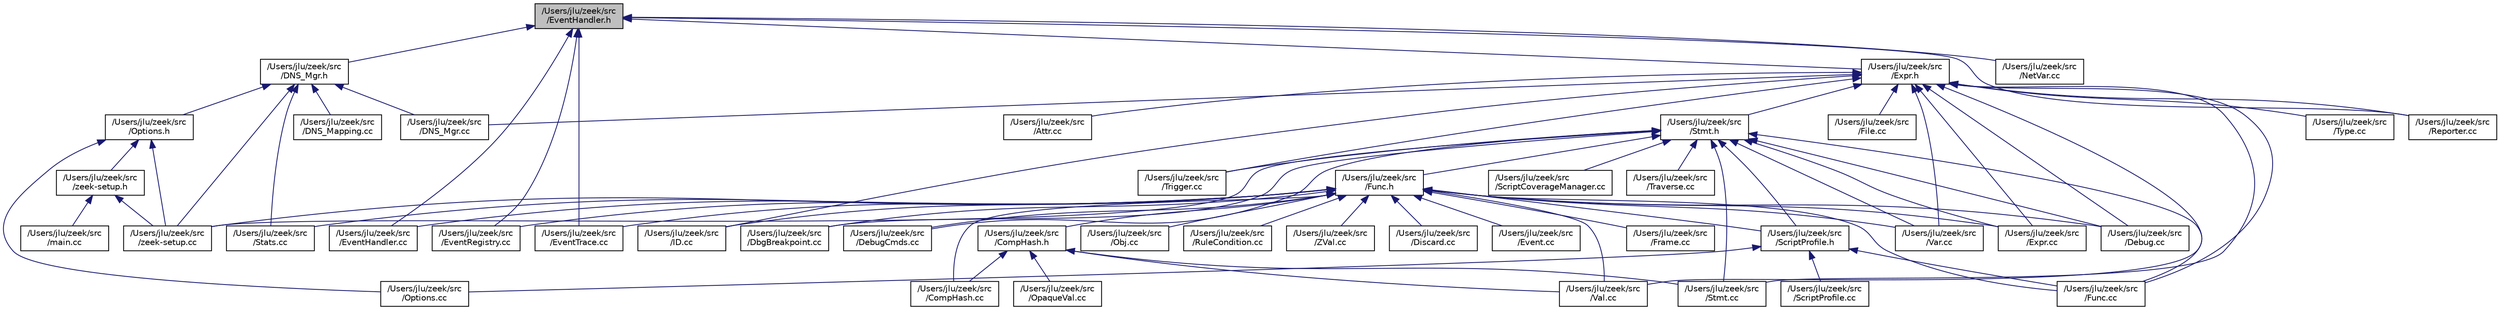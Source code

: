 digraph "/Users/jlu/zeek/src/EventHandler.h"
{
 // LATEX_PDF_SIZE
  edge [fontname="Helvetica",fontsize="10",labelfontname="Helvetica",labelfontsize="10"];
  node [fontname="Helvetica",fontsize="10",shape=record];
  Node1 [label="/Users/jlu/zeek/src\l/EventHandler.h",height=0.2,width=0.4,color="black", fillcolor="grey75", style="filled", fontcolor="black",tooltip=" "];
  Node1 -> Node2 [dir="back",color="midnightblue",fontsize="10",style="solid",fontname="Helvetica"];
  Node2 [label="/Users/jlu/zeek/src\l/DNS_Mgr.h",height=0.2,width=0.4,color="black", fillcolor="white", style="filled",URL="$d9/d72/DNS__Mgr_8h.html",tooltip=" "];
  Node2 -> Node3 [dir="back",color="midnightblue",fontsize="10",style="solid",fontname="Helvetica"];
  Node3 [label="/Users/jlu/zeek/src\l/DNS_Mapping.cc",height=0.2,width=0.4,color="black", fillcolor="white", style="filled",URL="$d9/d04/DNS__Mapping_8cc.html",tooltip=" "];
  Node2 -> Node4 [dir="back",color="midnightblue",fontsize="10",style="solid",fontname="Helvetica"];
  Node4 [label="/Users/jlu/zeek/src\l/DNS_Mgr.cc",height=0.2,width=0.4,color="black", fillcolor="white", style="filled",URL="$d4/daf/DNS__Mgr_8cc.html",tooltip=" "];
  Node2 -> Node5 [dir="back",color="midnightblue",fontsize="10",style="solid",fontname="Helvetica"];
  Node5 [label="/Users/jlu/zeek/src\l/Options.h",height=0.2,width=0.4,color="black", fillcolor="white", style="filled",URL="$d5/d76/Options_8h.html",tooltip=" "];
  Node5 -> Node6 [dir="back",color="midnightblue",fontsize="10",style="solid",fontname="Helvetica"];
  Node6 [label="/Users/jlu/zeek/src\l/Options.cc",height=0.2,width=0.4,color="black", fillcolor="white", style="filled",URL="$df/d06/Options_8cc.html",tooltip=" "];
  Node5 -> Node7 [dir="back",color="midnightblue",fontsize="10",style="solid",fontname="Helvetica"];
  Node7 [label="/Users/jlu/zeek/src\l/zeek-setup.cc",height=0.2,width=0.4,color="black", fillcolor="white", style="filled",URL="$d4/d80/zeek-setup_8cc.html",tooltip=" "];
  Node5 -> Node8 [dir="back",color="midnightblue",fontsize="10",style="solid",fontname="Helvetica"];
  Node8 [label="/Users/jlu/zeek/src\l/zeek-setup.h",height=0.2,width=0.4,color="black", fillcolor="white", style="filled",URL="$de/d98/zeek-setup_8h.html",tooltip=" "];
  Node8 -> Node9 [dir="back",color="midnightblue",fontsize="10",style="solid",fontname="Helvetica"];
  Node9 [label="/Users/jlu/zeek/src\l/main.cc",height=0.2,width=0.4,color="black", fillcolor="white", style="filled",URL="$d9/d0f/main_8cc.html",tooltip=" "];
  Node8 -> Node7 [dir="back",color="midnightblue",fontsize="10",style="solid",fontname="Helvetica"];
  Node2 -> Node10 [dir="back",color="midnightblue",fontsize="10",style="solid",fontname="Helvetica"];
  Node10 [label="/Users/jlu/zeek/src\l/Stats.cc",height=0.2,width=0.4,color="black", fillcolor="white", style="filled",URL="$db/d99/Stats_8cc.html",tooltip=" "];
  Node2 -> Node7 [dir="back",color="midnightblue",fontsize="10",style="solid",fontname="Helvetica"];
  Node1 -> Node11 [dir="back",color="midnightblue",fontsize="10",style="solid",fontname="Helvetica"];
  Node11 [label="/Users/jlu/zeek/src\l/EventHandler.cc",height=0.2,width=0.4,color="black", fillcolor="white", style="filled",URL="$d0/dff/EventHandler_8cc.html",tooltip=" "];
  Node1 -> Node12 [dir="back",color="midnightblue",fontsize="10",style="solid",fontname="Helvetica"];
  Node12 [label="/Users/jlu/zeek/src\l/EventRegistry.cc",height=0.2,width=0.4,color="black", fillcolor="white", style="filled",URL="$d0/dd8/EventRegistry_8cc.html",tooltip=" "];
  Node1 -> Node13 [dir="back",color="midnightblue",fontsize="10",style="solid",fontname="Helvetica"];
  Node13 [label="/Users/jlu/zeek/src\l/EventTrace.cc",height=0.2,width=0.4,color="black", fillcolor="white", style="filled",URL="$d9/ded/EventTrace_8cc.html",tooltip=" "];
  Node1 -> Node14 [dir="back",color="midnightblue",fontsize="10",style="solid",fontname="Helvetica"];
  Node14 [label="/Users/jlu/zeek/src\l/Expr.h",height=0.2,width=0.4,color="black", fillcolor="white", style="filled",URL="$dd/d56/Expr_8h.html",tooltip=" "];
  Node14 -> Node15 [dir="back",color="midnightblue",fontsize="10",style="solid",fontname="Helvetica"];
  Node15 [label="/Users/jlu/zeek/src\l/Attr.cc",height=0.2,width=0.4,color="black", fillcolor="white", style="filled",URL="$d0/df5/Attr_8cc.html",tooltip=" "];
  Node14 -> Node4 [dir="back",color="midnightblue",fontsize="10",style="solid",fontname="Helvetica"];
  Node14 -> Node16 [dir="back",color="midnightblue",fontsize="10",style="solid",fontname="Helvetica"];
  Node16 [label="/Users/jlu/zeek/src\l/Debug.cc",height=0.2,width=0.4,color="black", fillcolor="white", style="filled",URL="$d5/d79/Debug_8cc.html",tooltip=" "];
  Node14 -> Node17 [dir="back",color="midnightblue",fontsize="10",style="solid",fontname="Helvetica"];
  Node17 [label="/Users/jlu/zeek/src\l/Expr.cc",height=0.2,width=0.4,color="black", fillcolor="white", style="filled",URL="$de/d1c/Expr_8cc.html",tooltip=" "];
  Node14 -> Node18 [dir="back",color="midnightblue",fontsize="10",style="solid",fontname="Helvetica"];
  Node18 [label="/Users/jlu/zeek/src\l/File.cc",height=0.2,width=0.4,color="black", fillcolor="white", style="filled",URL="$da/d6d/File_8cc.html",tooltip=" "];
  Node14 -> Node19 [dir="back",color="midnightblue",fontsize="10",style="solid",fontname="Helvetica"];
  Node19 [label="/Users/jlu/zeek/src\l/Func.cc",height=0.2,width=0.4,color="black", fillcolor="white", style="filled",URL="$d4/da5/Func_8cc.html",tooltip=" "];
  Node14 -> Node20 [dir="back",color="midnightblue",fontsize="10",style="solid",fontname="Helvetica"];
  Node20 [label="/Users/jlu/zeek/src\l/ID.cc",height=0.2,width=0.4,color="black", fillcolor="white", style="filled",URL="$d1/d5f/ID_8cc.html",tooltip=" "];
  Node14 -> Node21 [dir="back",color="midnightblue",fontsize="10",style="solid",fontname="Helvetica"];
  Node21 [label="/Users/jlu/zeek/src\l/Reporter.cc",height=0.2,width=0.4,color="black", fillcolor="white", style="filled",URL="$df/de6/Reporter_8cc.html",tooltip=" "];
  Node14 -> Node22 [dir="back",color="midnightblue",fontsize="10",style="solid",fontname="Helvetica"];
  Node22 [label="/Users/jlu/zeek/src\l/Stmt.cc",height=0.2,width=0.4,color="black", fillcolor="white", style="filled",URL="$d9/dbb/Stmt_8cc.html",tooltip=" "];
  Node14 -> Node23 [dir="back",color="midnightblue",fontsize="10",style="solid",fontname="Helvetica"];
  Node23 [label="/Users/jlu/zeek/src\l/Stmt.h",height=0.2,width=0.4,color="black", fillcolor="white", style="filled",URL="$d6/dcb/Stmt_8h.html",tooltip=" "];
  Node23 -> Node24 [dir="back",color="midnightblue",fontsize="10",style="solid",fontname="Helvetica"];
  Node24 [label="/Users/jlu/zeek/src\l/DbgBreakpoint.cc",height=0.2,width=0.4,color="black", fillcolor="white", style="filled",URL="$d2/da9/DbgBreakpoint_8cc.html",tooltip=" "];
  Node23 -> Node16 [dir="back",color="midnightblue",fontsize="10",style="solid",fontname="Helvetica"];
  Node23 -> Node25 [dir="back",color="midnightblue",fontsize="10",style="solid",fontname="Helvetica"];
  Node25 [label="/Users/jlu/zeek/src\l/DebugCmds.cc",height=0.2,width=0.4,color="black", fillcolor="white", style="filled",URL="$d3/d49/DebugCmds_8cc.html",tooltip=" "];
  Node23 -> Node17 [dir="back",color="midnightblue",fontsize="10",style="solid",fontname="Helvetica"];
  Node23 -> Node19 [dir="back",color="midnightblue",fontsize="10",style="solid",fontname="Helvetica"];
  Node23 -> Node26 [dir="back",color="midnightblue",fontsize="10",style="solid",fontname="Helvetica"];
  Node26 [label="/Users/jlu/zeek/src\l/Func.h",height=0.2,width=0.4,color="black", fillcolor="white", style="filled",URL="$d2/d8a/Func_8h.html",tooltip=" "];
  Node26 -> Node27 [dir="back",color="midnightblue",fontsize="10",style="solid",fontname="Helvetica"];
  Node27 [label="/Users/jlu/zeek/src\l/CompHash.cc",height=0.2,width=0.4,color="black", fillcolor="white", style="filled",URL="$d4/d88/CompHash_8cc.html",tooltip=" "];
  Node26 -> Node28 [dir="back",color="midnightblue",fontsize="10",style="solid",fontname="Helvetica"];
  Node28 [label="/Users/jlu/zeek/src\l/CompHash.h",height=0.2,width=0.4,color="black", fillcolor="white", style="filled",URL="$d9/d0a/CompHash_8h.html",tooltip=" "];
  Node28 -> Node27 [dir="back",color="midnightblue",fontsize="10",style="solid",fontname="Helvetica"];
  Node28 -> Node29 [dir="back",color="midnightblue",fontsize="10",style="solid",fontname="Helvetica"];
  Node29 [label="/Users/jlu/zeek/src\l/OpaqueVal.cc",height=0.2,width=0.4,color="black", fillcolor="white", style="filled",URL="$d9/d5b/OpaqueVal_8cc.html",tooltip=" "];
  Node28 -> Node22 [dir="back",color="midnightblue",fontsize="10",style="solid",fontname="Helvetica"];
  Node28 -> Node30 [dir="back",color="midnightblue",fontsize="10",style="solid",fontname="Helvetica"];
  Node30 [label="/Users/jlu/zeek/src\l/Val.cc",height=0.2,width=0.4,color="black", fillcolor="white", style="filled",URL="$d8/dcc/Val_8cc.html",tooltip=" "];
  Node26 -> Node24 [dir="back",color="midnightblue",fontsize="10",style="solid",fontname="Helvetica"];
  Node26 -> Node16 [dir="back",color="midnightblue",fontsize="10",style="solid",fontname="Helvetica"];
  Node26 -> Node25 [dir="back",color="midnightblue",fontsize="10",style="solid",fontname="Helvetica"];
  Node26 -> Node31 [dir="back",color="midnightblue",fontsize="10",style="solid",fontname="Helvetica"];
  Node31 [label="/Users/jlu/zeek/src\l/Discard.cc",height=0.2,width=0.4,color="black", fillcolor="white", style="filled",URL="$d3/d2e/Discard_8cc.html",tooltip=" "];
  Node26 -> Node32 [dir="back",color="midnightblue",fontsize="10",style="solid",fontname="Helvetica"];
  Node32 [label="/Users/jlu/zeek/src\l/Event.cc",height=0.2,width=0.4,color="black", fillcolor="white", style="filled",URL="$d5/dcf/Event_8cc.html",tooltip=" "];
  Node26 -> Node11 [dir="back",color="midnightblue",fontsize="10",style="solid",fontname="Helvetica"];
  Node26 -> Node12 [dir="back",color="midnightblue",fontsize="10",style="solid",fontname="Helvetica"];
  Node26 -> Node13 [dir="back",color="midnightblue",fontsize="10",style="solid",fontname="Helvetica"];
  Node26 -> Node17 [dir="back",color="midnightblue",fontsize="10",style="solid",fontname="Helvetica"];
  Node26 -> Node33 [dir="back",color="midnightblue",fontsize="10",style="solid",fontname="Helvetica"];
  Node33 [label="/Users/jlu/zeek/src\l/Frame.cc",height=0.2,width=0.4,color="black", fillcolor="white", style="filled",URL="$d9/d7d/Frame_8cc.html",tooltip=" "];
  Node26 -> Node19 [dir="back",color="midnightblue",fontsize="10",style="solid",fontname="Helvetica"];
  Node26 -> Node20 [dir="back",color="midnightblue",fontsize="10",style="solid",fontname="Helvetica"];
  Node26 -> Node34 [dir="back",color="midnightblue",fontsize="10",style="solid",fontname="Helvetica"];
  Node34 [label="/Users/jlu/zeek/src\l/Obj.cc",height=0.2,width=0.4,color="black", fillcolor="white", style="filled",URL="$d6/dae/Obj_8cc.html",tooltip=" "];
  Node26 -> Node35 [dir="back",color="midnightblue",fontsize="10",style="solid",fontname="Helvetica"];
  Node35 [label="/Users/jlu/zeek/src\l/RuleCondition.cc",height=0.2,width=0.4,color="black", fillcolor="white", style="filled",URL="$d9/dca/RuleCondition_8cc.html",tooltip=" "];
  Node26 -> Node36 [dir="back",color="midnightblue",fontsize="10",style="solid",fontname="Helvetica"];
  Node36 [label="/Users/jlu/zeek/src\l/ScriptProfile.h",height=0.2,width=0.4,color="black", fillcolor="white", style="filled",URL="$d5/d0b/ScriptProfile_8h.html",tooltip=" "];
  Node36 -> Node19 [dir="back",color="midnightblue",fontsize="10",style="solid",fontname="Helvetica"];
  Node36 -> Node6 [dir="back",color="midnightblue",fontsize="10",style="solid",fontname="Helvetica"];
  Node36 -> Node37 [dir="back",color="midnightblue",fontsize="10",style="solid",fontname="Helvetica"];
  Node37 [label="/Users/jlu/zeek/src\l/ScriptProfile.cc",height=0.2,width=0.4,color="black", fillcolor="white", style="filled",URL="$d4/d3d/ScriptProfile_8cc.html",tooltip=" "];
  Node26 -> Node10 [dir="back",color="midnightblue",fontsize="10",style="solid",fontname="Helvetica"];
  Node26 -> Node30 [dir="back",color="midnightblue",fontsize="10",style="solid",fontname="Helvetica"];
  Node26 -> Node38 [dir="back",color="midnightblue",fontsize="10",style="solid",fontname="Helvetica"];
  Node38 [label="/Users/jlu/zeek/src\l/Var.cc",height=0.2,width=0.4,color="black", fillcolor="white", style="filled",URL="$d9/d1c/Var_8cc.html",tooltip=" "];
  Node26 -> Node39 [dir="back",color="midnightblue",fontsize="10",style="solid",fontname="Helvetica"];
  Node39 [label="/Users/jlu/zeek/src\l/ZVal.cc",height=0.2,width=0.4,color="black", fillcolor="white", style="filled",URL="$d2/d8b/ZVal_8cc.html",tooltip=" "];
  Node26 -> Node7 [dir="back",color="midnightblue",fontsize="10",style="solid",fontname="Helvetica"];
  Node23 -> Node40 [dir="back",color="midnightblue",fontsize="10",style="solid",fontname="Helvetica"];
  Node40 [label="/Users/jlu/zeek/src\l/ScriptCoverageManager.cc",height=0.2,width=0.4,color="black", fillcolor="white", style="filled",URL="$dc/dcb/ScriptCoverageManager_8cc.html",tooltip=" "];
  Node23 -> Node36 [dir="back",color="midnightblue",fontsize="10",style="solid",fontname="Helvetica"];
  Node23 -> Node22 [dir="back",color="midnightblue",fontsize="10",style="solid",fontname="Helvetica"];
  Node23 -> Node41 [dir="back",color="midnightblue",fontsize="10",style="solid",fontname="Helvetica"];
  Node41 [label="/Users/jlu/zeek/src\l/Traverse.cc",height=0.2,width=0.4,color="black", fillcolor="white", style="filled",URL="$d5/d4f/Traverse_8cc.html",tooltip=" "];
  Node23 -> Node42 [dir="back",color="midnightblue",fontsize="10",style="solid",fontname="Helvetica"];
  Node42 [label="/Users/jlu/zeek/src\l/Trigger.cc",height=0.2,width=0.4,color="black", fillcolor="white", style="filled",URL="$d5/dc6/Trigger_8cc.html",tooltip=" "];
  Node23 -> Node38 [dir="back",color="midnightblue",fontsize="10",style="solid",fontname="Helvetica"];
  Node23 -> Node7 [dir="back",color="midnightblue",fontsize="10",style="solid",fontname="Helvetica"];
  Node14 -> Node42 [dir="back",color="midnightblue",fontsize="10",style="solid",fontname="Helvetica"];
  Node14 -> Node43 [dir="back",color="midnightblue",fontsize="10",style="solid",fontname="Helvetica"];
  Node43 [label="/Users/jlu/zeek/src\l/Type.cc",height=0.2,width=0.4,color="black", fillcolor="white", style="filled",URL="$d6/d01/Type_8cc.html",tooltip=" "];
  Node14 -> Node30 [dir="back",color="midnightblue",fontsize="10",style="solid",fontname="Helvetica"];
  Node14 -> Node38 [dir="back",color="midnightblue",fontsize="10",style="solid",fontname="Helvetica"];
  Node1 -> Node44 [dir="back",color="midnightblue",fontsize="10",style="solid",fontname="Helvetica"];
  Node44 [label="/Users/jlu/zeek/src\l/NetVar.cc",height=0.2,width=0.4,color="black", fillcolor="white", style="filled",URL="$dd/d1d/NetVar_8cc.html",tooltip=" "];
  Node1 -> Node21 [dir="back",color="midnightblue",fontsize="10",style="solid",fontname="Helvetica"];
}
